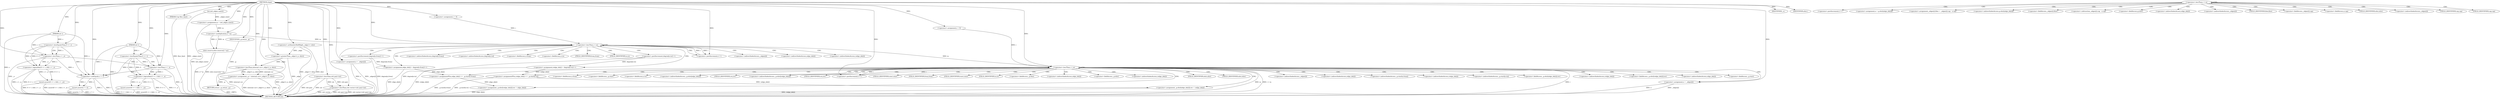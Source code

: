 digraph "slope" {  
"1004905" [label = "(METHOD,slope)" ]
"1005116" [label = "(METHOD_RETURN,int)" ]
"1004906" [label = "(PARAM,int s)" ]
"1004907" [label = "(PARAM,int t)" ]
"1004908" [label = "(PARAM,Cap flow_limit)" ]
"1004910" [label = "(assert,assert(0 <= s && s < _n))" ]
"1004918" [label = "(assert,assert(0 <= t && t < _n))" ]
"1004926" [label = "(assert,assert(s != t))" ]
"1004931" [label = "(<operator>.assignment,m = int(_edges.size()))" ]
"1004948" [label = "(elist.reserve,elist.reserve(2 * m))" ]
"1004994" [label = "(<operator>.assignment,_g = internal::csr<_edge>(_n, elist))" ]
"1005068" [label = "(RETURN,return _g;,return _g;)" ]
"1004911" [label = "(<operator>.logicalAnd,0 <= s && s < _n)" ]
"1004919" [label = "(<operator>.logicalAnd,0 <= t && t < _n)" ]
"1004927" [label = "(<operator>.notEquals,s != t)" ]
"1004933" [label = "(int,int(_edges.size()))" ]
"1004940" [label = "(<operator>.lessThan,std::vector<std::pair<int)" ]
"1004945" [label = "(<operator>.arithmeticShiftRight,_edge>> elist)" ]
"1004954" [label = "(<operator>.assignment,i = 0)" ]
"1004957" [label = "(<operator>.lessThan,i < m)" ]
"1004960" [label = "(<operator>.postIncrement,i++)" ]
"1005005" [label = "(<operator>.assignment,i = 0)" ]
"1005008" [label = "(<operator>.lessThan,i < m)" ]
"1005011" [label = "(<operator>.postIncrement,i++)" ]
"1005069" [label = "(IDENTIFIER,_g,return _g;)" ]
"1004912" [label = "(<operator>.lessEqualsThan,0 <= s)" ]
"1004915" [label = "(<operator>.lessThan,s < _n)" ]
"1004920" [label = "(<operator>.lessEqualsThan,0 <= t)" ]
"1004923" [label = "(<operator>.lessThan,t < _n)" ]
"1004949" [label = "(<operator>.multiplication,2 * m)" ]
"1004964" [label = "(<operator>.assignment,e = _edges[i])" ]
"1004969" [label = "(<operator>.assignment,edge_idx[i] = degree[e.from]++)" ]
"1004979" [label = "(<operator>.assignment,redge_idx[i] = degree[e.to]++)" ]
"1004996" [label = "(<operator>.lessThan,internal::csr<_edge>(_n, elist))" ]
"1005015" [label = "(<operator>.assignment,e = _edges[i])" ]
"1005020" [label = "(<operator>.assignmentPlus,edge_idx[i] += _g.start[e.from])" ]
"1005031" [label = "(<operator>.assignmentPlus,redge_idx[i] += _g.start[e.to])" ]
"1005042" [label = "(<operator>.assignment,_g.elist[edge_idx[i]].rev = redge_idx[i])" ]
"1005055" [label = "(<operator>.assignment,_g.elist[redge_idx[i]].rev = edge_idx[i])" ]
"1004942" [label = "(<operator>.lessThan,std::pair<int)" ]
"1004998" [label = "(<operator>.greaterThan,_edge>(_n, elist))" ]
"1004973" [label = "(<operator>.postIncrement,degree[e.from]++)" ]
"1004983" [label = "(<operator>.postIncrement,degree[e.to]++)" ]
"1005001" [label = "(IDENTIFIER,_n,)" ]
"1005002" [label = "(IDENTIFIER,elist,)" ]
"1005083" [label = "(<operator>.lessThan,i < m)" ]
"1005086" [label = "(<operator>.postIncrement,i++)" ]
"1005090" [label = "(<operator>.assignment,e = g.elist[edge_idx[i]])" ]
"1005099" [label = "(<operator>.assignment,_edges[i].flow = _edges[i].cap - e.cap)" ]
"1005092" [label = "(<operator>.indirectIndexAccess,g.elist[edge_idx[i]])" ]
"1005100" [label = "(<operator>.fieldAccess,_edges[i].flow)" ]
"1005105" [label = "(<operator>.subtraction,_edges[i].cap - e.cap)" ]
"1004966" [label = "(<operator>.indirectIndexAccess,_edges[i])" ]
"1004970" [label = "(<operator>.indirectIndexAccess,edge_idx[i])" ]
"1004980" [label = "(<operator>.indirectIndexAccess,redge_idx[i])" ]
"1005017" [label = "(<operator>.indirectIndexAccess,_edges[i])" ]
"1005021" [label = "(<operator>.indirectIndexAccess,edge_idx[i])" ]
"1005024" [label = "(<operator>.indirectIndexAccess,_g.start[e.from])" ]
"1005032" [label = "(<operator>.indirectIndexAccess,redge_idx[i])" ]
"1005035" [label = "(<operator>.indirectIndexAccess,_g.start[e.to])" ]
"1005043" [label = "(<operator>.fieldAccess,_g.elist[edge_idx[i]].rev)" ]
"1005052" [label = "(<operator>.indirectIndexAccess,redge_idx[i])" ]
"1005056" [label = "(<operator>.fieldAccess,_g.elist[redge_idx[i]].rev)" ]
"1005065" [label = "(<operator>.indirectIndexAccess,edge_idx[i])" ]
"1005093" [label = "(<operator>.fieldAccess,g.elist)" ]
"1005096" [label = "(<operator>.indirectIndexAccess,edge_idx[i])" ]
"1005101" [label = "(<operator>.indirectIndexAccess,_edges[i])" ]
"1005104" [label = "(FIELD_IDENTIFIER,flow,flow)" ]
"1005106" [label = "(<operator>.fieldAccess,_edges[i].cap)" ]
"1005111" [label = "(<operator>.fieldAccess,e.cap)" ]
"1004974" [label = "(<operator>.indirectIndexAccess,degree[e.from])" ]
"1004984" [label = "(<operator>.indirectIndexAccess,degree[e.to])" ]
"1005025" [label = "(<operator>.fieldAccess,_g.start)" ]
"1005028" [label = "(<operator>.fieldAccess,e.from)" ]
"1005036" [label = "(<operator>.fieldAccess,_g.start)" ]
"1005039" [label = "(<operator>.fieldAccess,e.to)" ]
"1005044" [label = "(<operator>.indirectIndexAccess,_g.elist[edge_idx[i]])" ]
"1005051" [label = "(FIELD_IDENTIFIER,rev,rev)" ]
"1005057" [label = "(<operator>.indirectIndexAccess,_g.elist[redge_idx[i]])" ]
"1005064" [label = "(FIELD_IDENTIFIER,rev,rev)" ]
"1005095" [label = "(FIELD_IDENTIFIER,elist,elist)" ]
"1005107" [label = "(<operator>.indirectIndexAccess,_edges[i])" ]
"1005110" [label = "(FIELD_IDENTIFIER,cap,cap)" ]
"1005113" [label = "(FIELD_IDENTIFIER,cap,cap)" ]
"1004976" [label = "(<operator>.fieldAccess,e.from)" ]
"1004986" [label = "(<operator>.fieldAccess,e.to)" ]
"1005027" [label = "(FIELD_IDENTIFIER,start,start)" ]
"1005030" [label = "(FIELD_IDENTIFIER,from,from)" ]
"1005038" [label = "(FIELD_IDENTIFIER,start,start)" ]
"1005041" [label = "(FIELD_IDENTIFIER,to,to)" ]
"1005045" [label = "(<operator>.fieldAccess,_g.elist)" ]
"1005048" [label = "(<operator>.indirectIndexAccess,edge_idx[i])" ]
"1005058" [label = "(<operator>.fieldAccess,_g.elist)" ]
"1005061" [label = "(<operator>.indirectIndexAccess,redge_idx[i])" ]
"1004978" [label = "(FIELD_IDENTIFIER,from,from)" ]
"1004988" [label = "(FIELD_IDENTIFIER,to,to)" ]
"1005047" [label = "(FIELD_IDENTIFIER,elist,elist)" ]
"1005060" [label = "(FIELD_IDENTIFIER,elist,elist)" ]
  "1004906" -> "1005116"  [ label = "DDG: s"] 
  "1004907" -> "1005116"  [ label = "DDG: t"] 
  "1004908" -> "1005116"  [ label = "DDG: flow_limit"] 
  "1004911" -> "1005116"  [ label = "DDG: 0 <= s"] 
  "1004915" -> "1005116"  [ label = "DDG: _n"] 
  "1004911" -> "1005116"  [ label = "DDG: s < _n"] 
  "1004910" -> "1005116"  [ label = "DDG: 0 <= s && s < _n"] 
  "1004910" -> "1005116"  [ label = "DDG: assert(0 <= s && s < _n)"] 
  "1004919" -> "1005116"  [ label = "DDG: 0 <= t"] 
  "1004923" -> "1005116"  [ label = "DDG: _n"] 
  "1004919" -> "1005116"  [ label = "DDG: t < _n"] 
  "1004918" -> "1005116"  [ label = "DDG: 0 <= t && t < _n"] 
  "1004918" -> "1005116"  [ label = "DDG: assert(0 <= t && t < _n)"] 
  "1004927" -> "1005116"  [ label = "DDG: s"] 
  "1004927" -> "1005116"  [ label = "DDG: t"] 
  "1004926" -> "1005116"  [ label = "DDG: s != t"] 
  "1004926" -> "1005116"  [ label = "DDG: assert(s != t)"] 
  "1004933" -> "1005116"  [ label = "DDG: _edges.size()"] 
  "1004931" -> "1005116"  [ label = "DDG: int(_edges.size())"] 
  "1004942" -> "1005116"  [ label = "DDG: std::pair"] 
  "1004940" -> "1005116"  [ label = "DDG: std::pair<int"] 
  "1004940" -> "1005116"  [ label = "DDG: std::vector<std::pair<int"] 
  "1004945" -> "1005116"  [ label = "DDG: _edge>> elist"] 
  "1004948" -> "1005116"  [ label = "DDG: 2 * m"] 
  "1004948" -> "1005116"  [ label = "DDG: elist.reserve(2 * m)"] 
  "1004994" -> "1005116"  [ label = "DDG: _g"] 
  "1004998" -> "1005116"  [ label = "DDG: _edge"] 
  "1004996" -> "1005116"  [ label = "DDG: _edge>(_n, elist)"] 
  "1004994" -> "1005116"  [ label = "DDG: internal::csr<_edge>(_n, elist)"] 
  "1005008" -> "1005116"  [ label = "DDG: i"] 
  "1005008" -> "1005116"  [ label = "DDG: m"] 
  "1005008" -> "1005116"  [ label = "DDG: i < m"] 
  "1005015" -> "1005116"  [ label = "DDG: e"] 
  "1005015" -> "1005116"  [ label = "DDG: _edges[i]"] 
  "1005020" -> "1005116"  [ label = "DDG: _g.start[e.from]"] 
  "1005031" -> "1005116"  [ label = "DDG: _g.start[e.to]"] 
  "1005042" -> "1005116"  [ label = "DDG: redge_idx[i]"] 
  "1005055" -> "1005116"  [ label = "DDG: edge_idx[i]"] 
  "1004964" -> "1005116"  [ label = "DDG: e"] 
  "1004964" -> "1005116"  [ label = "DDG: _edges[i]"] 
  "1004969" -> "1005116"  [ label = "DDG: edge_idx[i]"] 
  "1004973" -> "1005116"  [ label = "DDG: degree[e.from]"] 
  "1004979" -> "1005116"  [ label = "DDG: redge_idx[i]"] 
  "1004983" -> "1005116"  [ label = "DDG: degree[e.to]"] 
  "1005068" -> "1005116"  [ label = "DDG: <RET>"] 
  "1004942" -> "1005116"  [ label = "DDG: int"] 
  "1004945" -> "1005116"  [ label = "DDG: elist"] 
  "1004940" -> "1005116"  [ label = "DDG: std::vector"] 
  "1004996" -> "1005116"  [ label = "DDG: internal::csr"] 
  "1004905" -> "1004906"  [ label = "DDG: "] 
  "1004905" -> "1004907"  [ label = "DDG: "] 
  "1004905" -> "1004908"  [ label = "DDG: "] 
  "1004933" -> "1004931"  [ label = "DDG: _edges.size()"] 
  "1004911" -> "1004910"  [ label = "DDG: 0 <= s"] 
  "1004911" -> "1004910"  [ label = "DDG: s < _n"] 
  "1004919" -> "1004918"  [ label = "DDG: 0 <= t"] 
  "1004919" -> "1004918"  [ label = "DDG: t < _n"] 
  "1004927" -> "1004926"  [ label = "DDG: s"] 
  "1004927" -> "1004926"  [ label = "DDG: t"] 
  "1004905" -> "1004931"  [ label = "DDG: "] 
  "1004996" -> "1004994"  [ label = "DDG: internal::csr"] 
  "1004996" -> "1004994"  [ label = "DDG: _edge>(_n, elist)"] 
  "1005069" -> "1005068"  [ label = "DDG: _g"] 
  "1004994" -> "1005068"  [ label = "DDG: _g"] 
  "1004912" -> "1004911"  [ label = "DDG: 0"] 
  "1004912" -> "1004911"  [ label = "DDG: s"] 
  "1004915" -> "1004911"  [ label = "DDG: _n"] 
  "1004915" -> "1004911"  [ label = "DDG: s"] 
  "1004920" -> "1004919"  [ label = "DDG: 0"] 
  "1004920" -> "1004919"  [ label = "DDG: t"] 
  "1004923" -> "1004919"  [ label = "DDG: _n"] 
  "1004923" -> "1004919"  [ label = "DDG: t"] 
  "1004912" -> "1004927"  [ label = "DDG: s"] 
  "1004915" -> "1004927"  [ label = "DDG: s"] 
  "1004906" -> "1004927"  [ label = "DDG: s"] 
  "1004905" -> "1004927"  [ label = "DDG: "] 
  "1004920" -> "1004927"  [ label = "DDG: t"] 
  "1004923" -> "1004927"  [ label = "DDG: t"] 
  "1004907" -> "1004927"  [ label = "DDG: t"] 
  "1004905" -> "1004933"  [ label = "DDG: "] 
  "1004949" -> "1004948"  [ label = "DDG: 2"] 
  "1004949" -> "1004948"  [ label = "DDG: m"] 
  "1004905" -> "1004954"  [ label = "DDG: "] 
  "1004905" -> "1004994"  [ label = "DDG: "] 
  "1004905" -> "1005005"  [ label = "DDG: "] 
  "1004905" -> "1005069"  [ label = "DDG: "] 
  "1004905" -> "1004912"  [ label = "DDG: "] 
  "1004906" -> "1004912"  [ label = "DDG: s"] 
  "1004912" -> "1004915"  [ label = "DDG: s"] 
  "1004906" -> "1004915"  [ label = "DDG: s"] 
  "1004905" -> "1004915"  [ label = "DDG: "] 
  "1004905" -> "1004920"  [ label = "DDG: "] 
  "1004907" -> "1004920"  [ label = "DDG: t"] 
  "1004920" -> "1004923"  [ label = "DDG: t"] 
  "1004907" -> "1004923"  [ label = "DDG: t"] 
  "1004905" -> "1004923"  [ label = "DDG: "] 
  "1004915" -> "1004923"  [ label = "DDG: _n"] 
  "1004905" -> "1004940"  [ label = "DDG: "] 
  "1004942" -> "1004940"  [ label = "DDG: std::pair"] 
  "1004942" -> "1004940"  [ label = "DDG: int"] 
  "1004905" -> "1004945"  [ label = "DDG: "] 
  "1004905" -> "1004949"  [ label = "DDG: "] 
  "1004931" -> "1004949"  [ label = "DDG: m"] 
  "1004954" -> "1004957"  [ label = "DDG: i"] 
  "1004960" -> "1004957"  [ label = "DDG: i"] 
  "1004905" -> "1004957"  [ label = "DDG: "] 
  "1004949" -> "1004957"  [ label = "DDG: m"] 
  "1004957" -> "1004960"  [ label = "DDG: i"] 
  "1004905" -> "1004960"  [ label = "DDG: "] 
  "1004905" -> "1004996"  [ label = "DDG: "] 
  "1004998" -> "1004996"  [ label = "DDG: _edge"] 
  "1005005" -> "1005008"  [ label = "DDG: i"] 
  "1005011" -> "1005008"  [ label = "DDG: i"] 
  "1004905" -> "1005008"  [ label = "DDG: "] 
  "1004957" -> "1005008"  [ label = "DDG: m"] 
  "1005008" -> "1005011"  [ label = "DDG: i"] 
  "1004905" -> "1005011"  [ label = "DDG: "] 
  "1005031" -> "1005042"  [ label = "DDG: redge_idx[i]"] 
  "1005020" -> "1005055"  [ label = "DDG: edge_idx[i]"] 
  "1004905" -> "1004942"  [ label = "DDG: "] 
  "1004905" -> "1004964"  [ label = "DDG: "] 
  "1004973" -> "1004969"  [ label = "DDG: degree[e.from]"] 
  "1004983" -> "1004979"  [ label = "DDG: degree[e.to]"] 
  "1004945" -> "1004998"  [ label = "DDG: _edge"] 
  "1004905" -> "1004998"  [ label = "DDG: "] 
  "1004905" -> "1005015"  [ label = "DDG: "] 
  "1004969" -> "1005020"  [ label = "DDG: edge_idx[i]"] 
  "1004979" -> "1005031"  [ label = "DDG: redge_idx[i]"] 
  "1004905" -> "1005001"  [ label = "DDG: "] 
  "1004905" -> "1005002"  [ label = "DDG: "] 
  "1005083" -> "1005092"  [ label = "CDG: "] 
  "1005083" -> "1005113"  [ label = "CDG: "] 
  "1005083" -> "1005107"  [ label = "CDG: "] 
  "1005083" -> "1005105"  [ label = "CDG: "] 
  "1005083" -> "1005110"  [ label = "CDG: "] 
  "1005083" -> "1005100"  [ label = "CDG: "] 
  "1005083" -> "1005095"  [ label = "CDG: "] 
  "1005083" -> "1005090"  [ label = "CDG: "] 
  "1005083" -> "1005086"  [ label = "CDG: "] 
  "1005083" -> "1005104"  [ label = "CDG: "] 
  "1005083" -> "1005093"  [ label = "CDG: "] 
  "1005083" -> "1005083"  [ label = "CDG: "] 
  "1005083" -> "1005111"  [ label = "CDG: "] 
  "1005083" -> "1005101"  [ label = "CDG: "] 
  "1005083" -> "1005096"  [ label = "CDG: "] 
  "1005083" -> "1005106"  [ label = "CDG: "] 
  "1005083" -> "1005099"  [ label = "CDG: "] 
  "1004912" -> "1004915"  [ label = "CDG: "] 
  "1004920" -> "1004923"  [ label = "CDG: "] 
  "1004957" -> "1004976"  [ label = "CDG: "] 
  "1004957" -> "1004979"  [ label = "CDG: "] 
  "1004957" -> "1004988"  [ label = "CDG: "] 
  "1004957" -> "1004969"  [ label = "CDG: "] 
  "1004957" -> "1004974"  [ label = "CDG: "] 
  "1004957" -> "1004960"  [ label = "CDG: "] 
  "1004957" -> "1004966"  [ label = "CDG: "] 
  "1004957" -> "1004986"  [ label = "CDG: "] 
  "1004957" -> "1004978"  [ label = "CDG: "] 
  "1004957" -> "1004970"  [ label = "CDG: "] 
  "1004957" -> "1004964"  [ label = "CDG: "] 
  "1004957" -> "1004957"  [ label = "CDG: "] 
  "1004957" -> "1004983"  [ label = "CDG: "] 
  "1004957" -> "1004984"  [ label = "CDG: "] 
  "1004957" -> "1004980"  [ label = "CDG: "] 
  "1004957" -> "1004973"  [ label = "CDG: "] 
  "1005008" -> "1005032"  [ label = "CDG: "] 
  "1005008" -> "1005015"  [ label = "CDG: "] 
  "1005008" -> "1005048"  [ label = "CDG: "] 
  "1005008" -> "1005017"  [ label = "CDG: "] 
  "1005008" -> "1005035"  [ label = "CDG: "] 
  "1005008" -> "1005061"  [ label = "CDG: "] 
  "1005008" -> "1005011"  [ label = "CDG: "] 
  "1005008" -> "1005041"  [ label = "CDG: "] 
  "1005008" -> "1005057"  [ label = "CDG: "] 
  "1005008" -> "1005047"  [ label = "CDG: "] 
  "1005008" -> "1005031"  [ label = "CDG: "] 
  "1005008" -> "1005008"  [ label = "CDG: "] 
  "1005008" -> "1005038"  [ label = "CDG: "] 
  "1005008" -> "1005027"  [ label = "CDG: "] 
  "1005008" -> "1005020"  [ label = "CDG: "] 
  "1005008" -> "1005024"  [ label = "CDG: "] 
  "1005008" -> "1005060"  [ label = "CDG: "] 
  "1005008" -> "1005042"  [ label = "CDG: "] 
  "1005008" -> "1005045"  [ label = "CDG: "] 
  "1005008" -> "1005025"  [ label = "CDG: "] 
  "1005008" -> "1005064"  [ label = "CDG: "] 
  "1005008" -> "1005028"  [ label = "CDG: "] 
  "1005008" -> "1005056"  [ label = "CDG: "] 
  "1005008" -> "1005043"  [ label = "CDG: "] 
  "1005008" -> "1005051"  [ label = "CDG: "] 
  "1005008" -> "1005030"  [ label = "CDG: "] 
  "1005008" -> "1005055"  [ label = "CDG: "] 
  "1005008" -> "1005039"  [ label = "CDG: "] 
  "1005008" -> "1005065"  [ label = "CDG: "] 
  "1005008" -> "1005036"  [ label = "CDG: "] 
  "1005008" -> "1005058"  [ label = "CDG: "] 
  "1005008" -> "1005044"  [ label = "CDG: "] 
  "1005008" -> "1005021"  [ label = "CDG: "] 
  "1005008" -> "1005052"  [ label = "CDG: "] 
}
